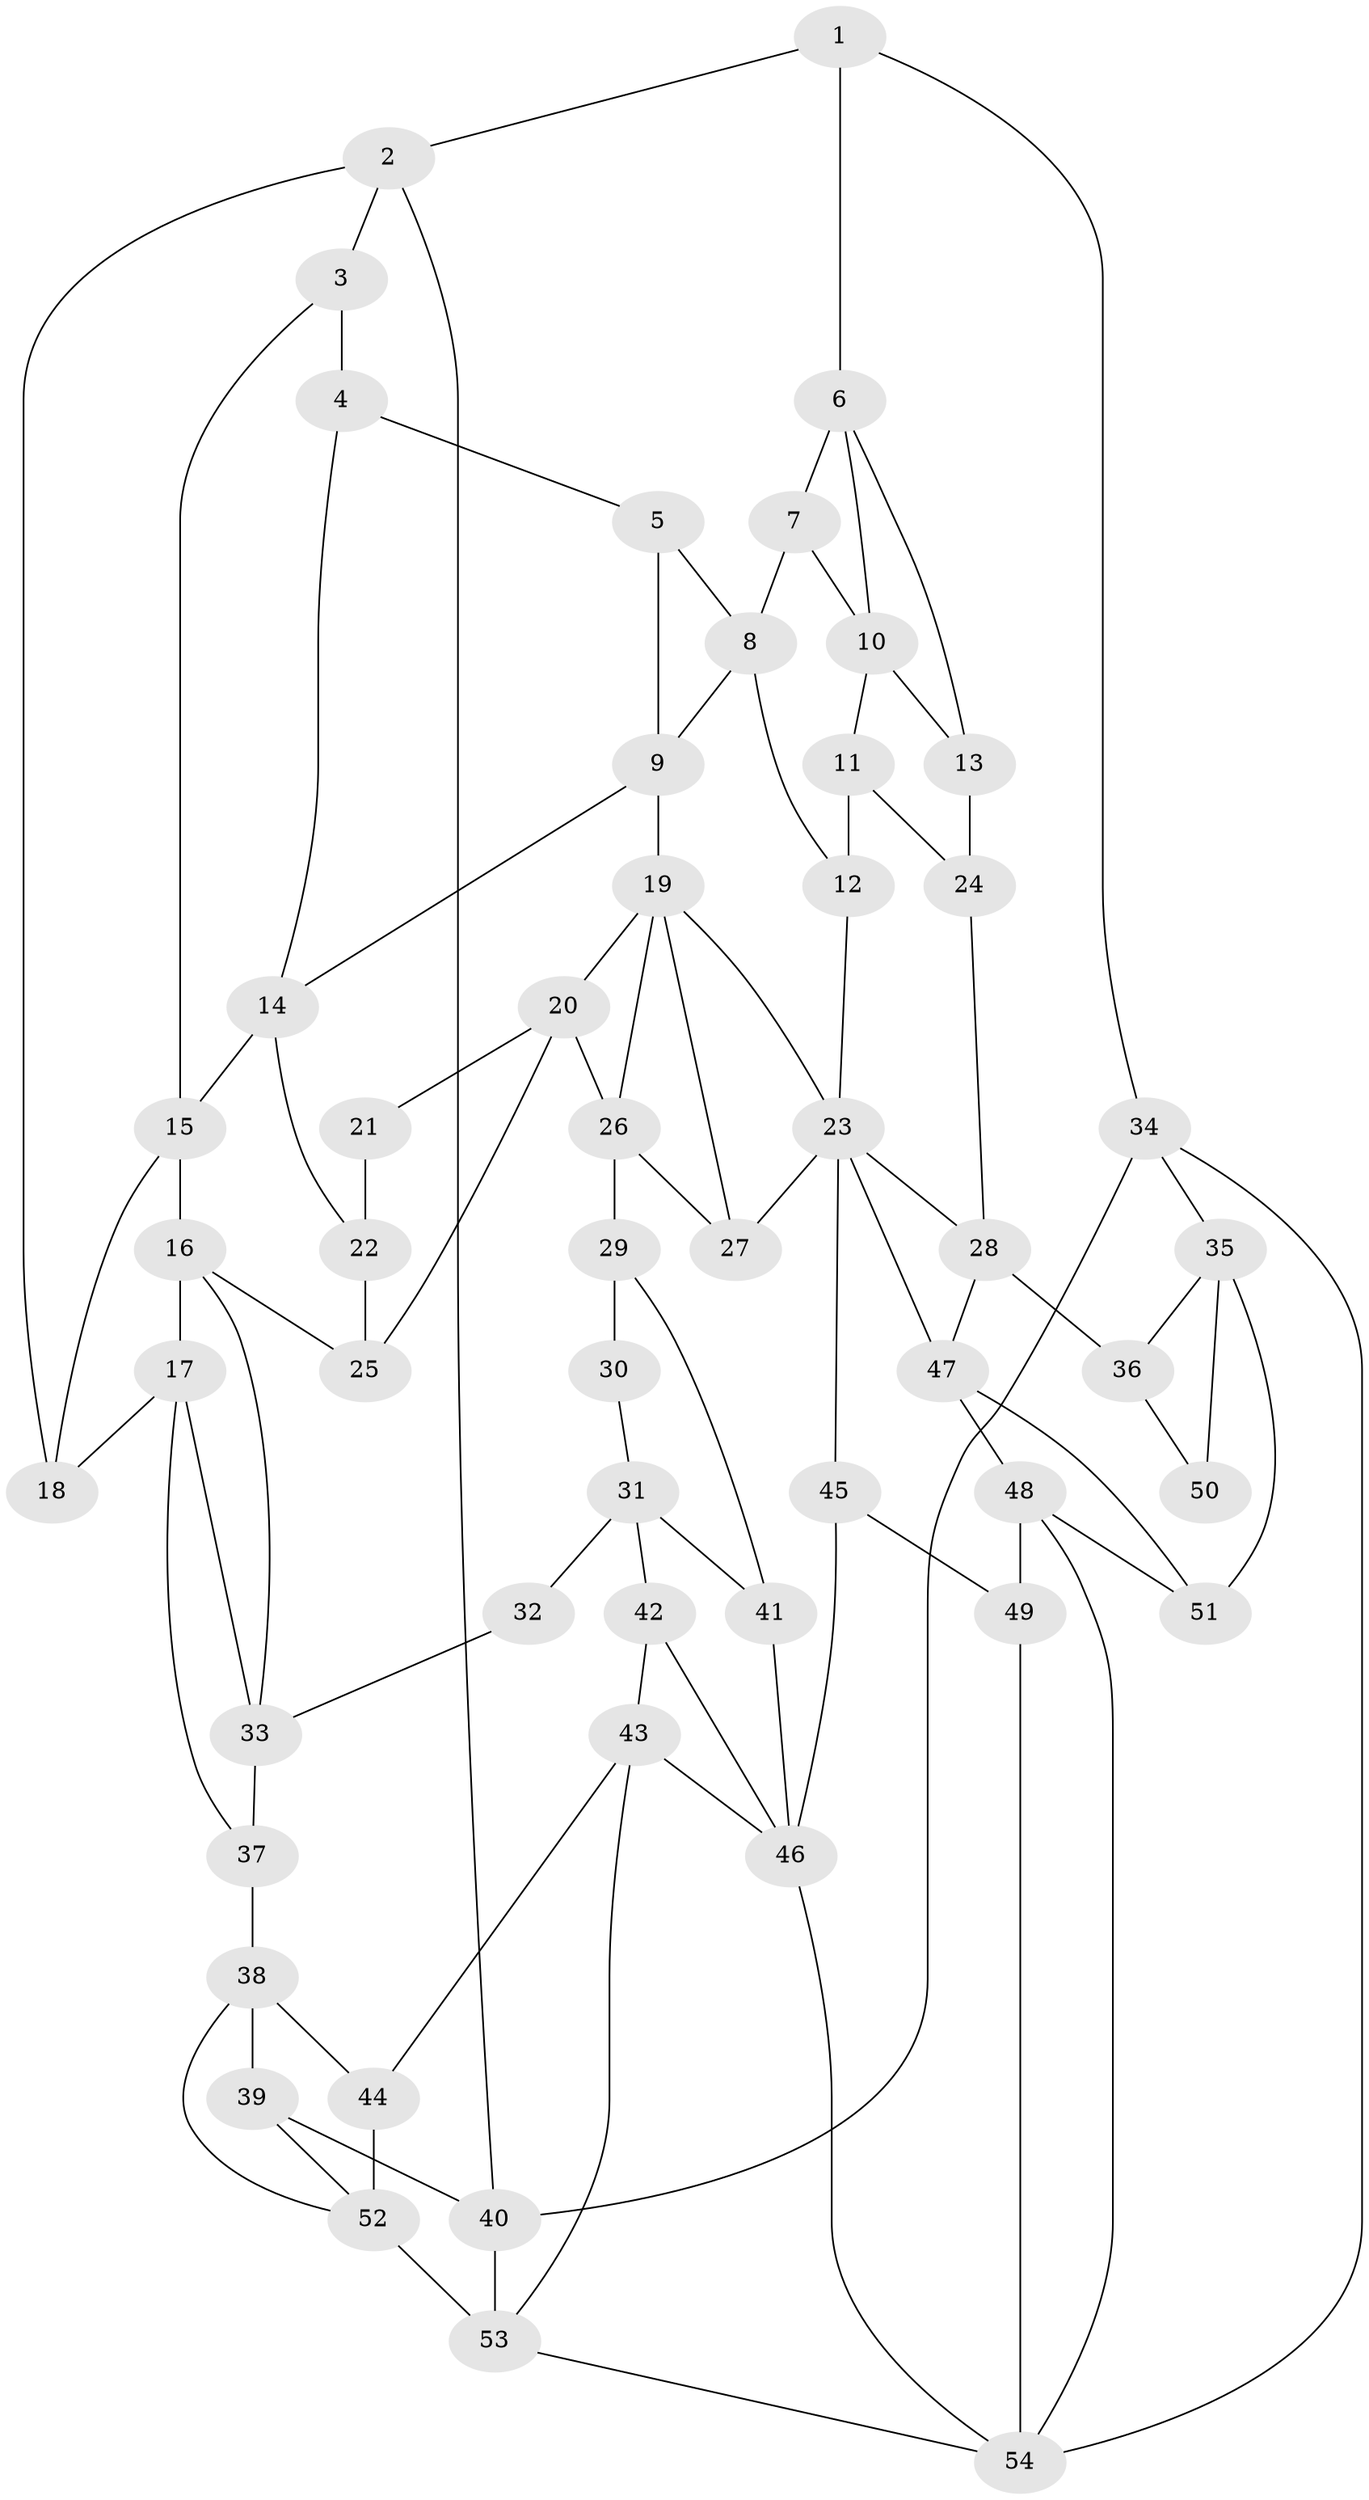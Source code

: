 // original degree distribution, {3: 0.014925373134328358, 6: 0.208955223880597, 5: 0.5522388059701493, 4: 0.22388059701492538}
// Generated by graph-tools (version 1.1) at 2025/54/03/04/25 22:54:48]
// undirected, 54 vertices, 95 edges
graph export_dot {
  node [color=gray90,style=filled];
  1;
  2;
  3;
  4;
  5;
  6;
  7;
  8;
  9;
  10;
  11;
  12;
  13;
  14;
  15;
  16;
  17;
  18;
  19;
  20;
  21;
  22;
  23;
  24;
  25;
  26;
  27;
  28;
  29;
  30;
  31;
  32;
  33;
  34;
  35;
  36;
  37;
  38;
  39;
  40;
  41;
  42;
  43;
  44;
  45;
  46;
  47;
  48;
  49;
  50;
  51;
  52;
  53;
  54;
  1 -- 2 [weight=1.0];
  1 -- 6 [weight=2.0];
  1 -- 34 [weight=1.0];
  2 -- 3 [weight=1.0];
  2 -- 18 [weight=1.0];
  2 -- 40 [weight=1.0];
  3 -- 4 [weight=1.0];
  3 -- 15 [weight=1.0];
  4 -- 5 [weight=1.0];
  4 -- 14 [weight=1.0];
  5 -- 8 [weight=1.0];
  5 -- 9 [weight=2.0];
  6 -- 7 [weight=2.0];
  6 -- 10 [weight=1.0];
  6 -- 13 [weight=1.0];
  7 -- 8 [weight=1.0];
  7 -- 10 [weight=1.0];
  8 -- 9 [weight=1.0];
  8 -- 12 [weight=1.0];
  9 -- 14 [weight=1.0];
  9 -- 19 [weight=1.0];
  10 -- 11 [weight=2.0];
  10 -- 13 [weight=2.0];
  11 -- 12 [weight=2.0];
  11 -- 24 [weight=1.0];
  12 -- 23 [weight=1.0];
  13 -- 24 [weight=2.0];
  14 -- 15 [weight=2.0];
  14 -- 22 [weight=2.0];
  15 -- 16 [weight=1.0];
  15 -- 18 [weight=1.0];
  16 -- 17 [weight=2.0];
  16 -- 25 [weight=1.0];
  16 -- 33 [weight=1.0];
  17 -- 18 [weight=2.0];
  17 -- 33 [weight=1.0];
  17 -- 37 [weight=1.0];
  19 -- 20 [weight=1.0];
  19 -- 23 [weight=1.0];
  19 -- 26 [weight=1.0];
  19 -- 27 [weight=1.0];
  20 -- 21 [weight=1.0];
  20 -- 25 [weight=1.0];
  20 -- 26 [weight=2.0];
  21 -- 22 [weight=2.0];
  22 -- 25 [weight=1.0];
  23 -- 27 [weight=1.0];
  23 -- 28 [weight=1.0];
  23 -- 45 [weight=1.0];
  23 -- 47 [weight=1.0];
  24 -- 28 [weight=2.0];
  26 -- 27 [weight=1.0];
  26 -- 29 [weight=2.0];
  28 -- 36 [weight=2.0];
  28 -- 47 [weight=1.0];
  29 -- 30 [weight=2.0];
  29 -- 41 [weight=1.0];
  30 -- 31 [weight=1.0];
  31 -- 32 [weight=2.0];
  31 -- 41 [weight=1.0];
  31 -- 42 [weight=2.0];
  32 -- 33 [weight=1.0];
  33 -- 37 [weight=1.0];
  34 -- 35 [weight=1.0];
  34 -- 40 [weight=1.0];
  34 -- 54 [weight=1.0];
  35 -- 36 [weight=1.0];
  35 -- 50 [weight=3.0];
  35 -- 51 [weight=1.0];
  36 -- 50 [weight=3.0];
  37 -- 38 [weight=2.0];
  38 -- 39 [weight=1.0];
  38 -- 44 [weight=1.0];
  38 -- 52 [weight=1.0];
  39 -- 40 [weight=1.0];
  39 -- 52 [weight=1.0];
  40 -- 53 [weight=1.0];
  41 -- 46 [weight=1.0];
  42 -- 43 [weight=2.0];
  42 -- 46 [weight=1.0];
  43 -- 44 [weight=1.0];
  43 -- 46 [weight=1.0];
  43 -- 53 [weight=1.0];
  44 -- 52 [weight=2.0];
  45 -- 46 [weight=1.0];
  45 -- 49 [weight=2.0];
  46 -- 54 [weight=1.0];
  47 -- 48 [weight=1.0];
  47 -- 51 [weight=1.0];
  48 -- 49 [weight=3.0];
  48 -- 51 [weight=1.0];
  48 -- 54 [weight=1.0];
  49 -- 54 [weight=1.0];
  52 -- 53 [weight=2.0];
  53 -- 54 [weight=1.0];
}
